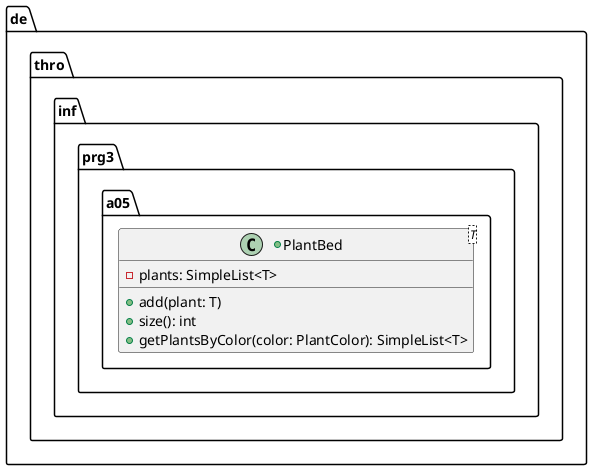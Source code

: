 @startuml
package de.thro.inf.prg3.a05 {

    +class PlantBed<T> {
        -plants: SimpleList<T>

        +add(plant: T)
        +size(): int
        +getPlantsByColor(color: PlantColor): SimpleList<T>
    }
}
@enduml
